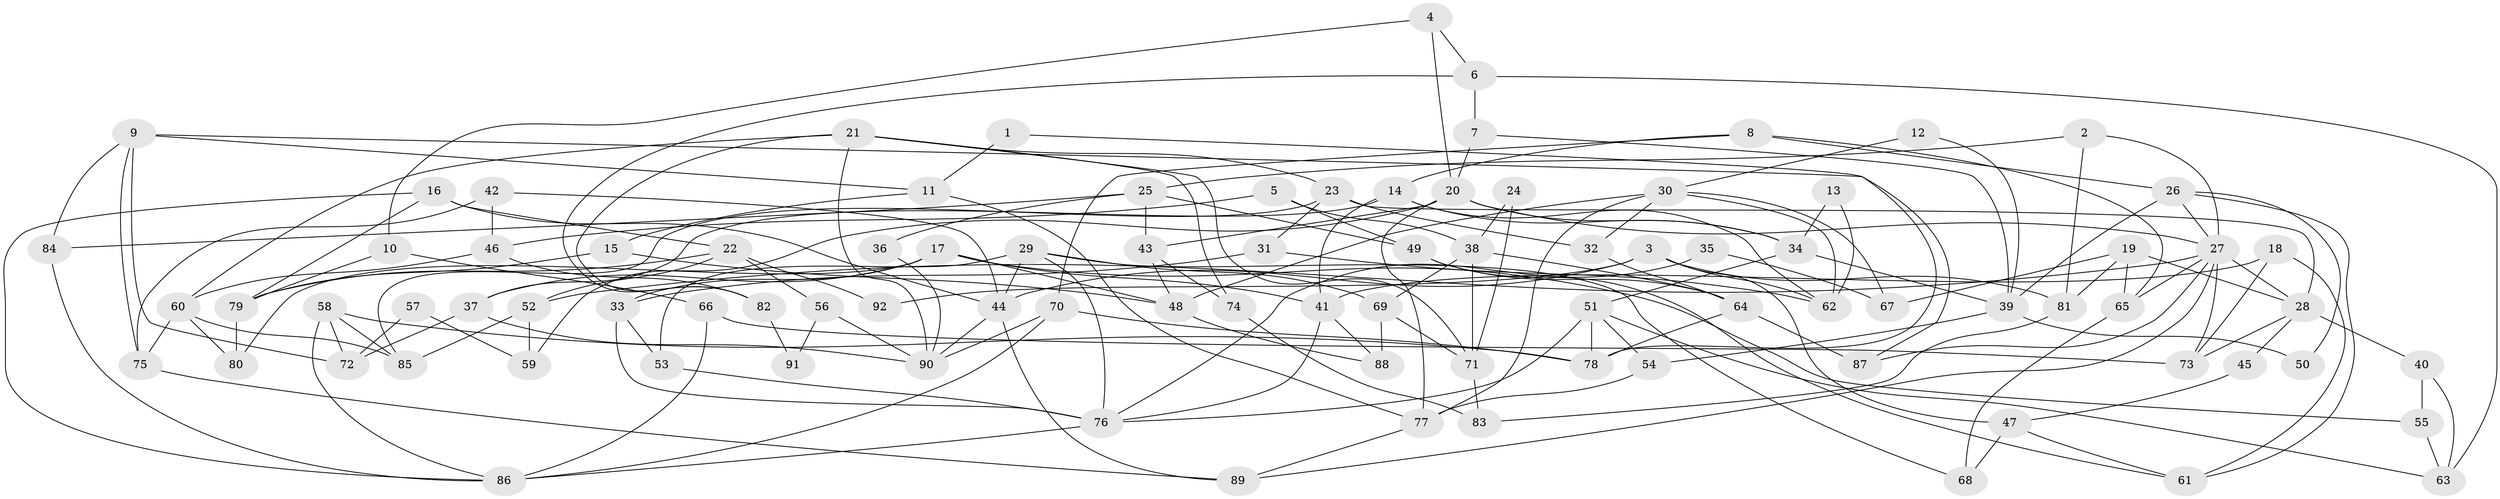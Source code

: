 // coarse degree distribution, {5: 0.171875, 4: 0.296875, 6: 0.109375, 1: 0.015625, 8: 0.03125, 3: 0.234375, 2: 0.078125, 9: 0.015625, 7: 0.03125, 10: 0.015625}
// Generated by graph-tools (version 1.1) at 2025/54/03/04/25 21:54:49]
// undirected, 92 vertices, 184 edges
graph export_dot {
graph [start="1"]
  node [color=gray90,style=filled];
  1;
  2;
  3;
  4;
  5;
  6;
  7;
  8;
  9;
  10;
  11;
  12;
  13;
  14;
  15;
  16;
  17;
  18;
  19;
  20;
  21;
  22;
  23;
  24;
  25;
  26;
  27;
  28;
  29;
  30;
  31;
  32;
  33;
  34;
  35;
  36;
  37;
  38;
  39;
  40;
  41;
  42;
  43;
  44;
  45;
  46;
  47;
  48;
  49;
  50;
  51;
  52;
  53;
  54;
  55;
  56;
  57;
  58;
  59;
  60;
  61;
  62;
  63;
  64;
  65;
  66;
  67;
  68;
  69;
  70;
  71;
  72;
  73;
  74;
  75;
  76;
  77;
  78;
  79;
  80;
  81;
  82;
  83;
  84;
  85;
  86;
  87;
  88;
  89;
  90;
  91;
  92;
  1 -- 78;
  1 -- 11;
  2 -- 27;
  2 -- 81;
  2 -- 25;
  3 -- 44;
  3 -- 81;
  3 -- 47;
  3 -- 62;
  3 -- 92;
  4 -- 20;
  4 -- 6;
  4 -- 10;
  5 -- 46;
  5 -- 38;
  5 -- 49;
  6 -- 63;
  6 -- 7;
  6 -- 82;
  7 -- 39;
  7 -- 20;
  8 -- 26;
  8 -- 70;
  8 -- 14;
  8 -- 65;
  9 -- 84;
  9 -- 75;
  9 -- 11;
  9 -- 72;
  9 -- 87;
  10 -- 79;
  10 -- 66;
  11 -- 15;
  11 -- 77;
  12 -- 39;
  12 -- 30;
  13 -- 34;
  13 -- 62;
  14 -- 41;
  14 -- 34;
  14 -- 37;
  14 -- 62;
  15 -- 48;
  15 -- 79;
  16 -- 86;
  16 -- 44;
  16 -- 22;
  16 -- 79;
  17 -- 41;
  17 -- 48;
  17 -- 33;
  17 -- 37;
  17 -- 55;
  17 -- 80;
  18 -- 61;
  18 -- 73;
  18 -- 41;
  19 -- 65;
  19 -- 28;
  19 -- 67;
  19 -- 81;
  20 -- 27;
  20 -- 43;
  20 -- 34;
  20 -- 59;
  20 -- 77;
  21 -- 23;
  21 -- 90;
  21 -- 60;
  21 -- 71;
  21 -- 74;
  21 -- 82;
  22 -- 79;
  22 -- 52;
  22 -- 56;
  22 -- 92;
  23 -- 31;
  23 -- 32;
  23 -- 28;
  23 -- 85;
  24 -- 38;
  24 -- 71;
  25 -- 49;
  25 -- 36;
  25 -- 43;
  25 -- 84;
  26 -- 27;
  26 -- 39;
  26 -- 50;
  26 -- 61;
  27 -- 89;
  27 -- 28;
  27 -- 52;
  27 -- 65;
  27 -- 73;
  27 -- 87;
  28 -- 73;
  28 -- 40;
  28 -- 45;
  29 -- 76;
  29 -- 68;
  29 -- 44;
  29 -- 53;
  29 -- 69;
  30 -- 62;
  30 -- 77;
  30 -- 32;
  30 -- 48;
  30 -- 67;
  31 -- 33;
  31 -- 62;
  32 -- 64;
  33 -- 76;
  33 -- 53;
  34 -- 39;
  34 -- 51;
  35 -- 76;
  35 -- 67;
  36 -- 90;
  37 -- 72;
  37 -- 90;
  38 -- 69;
  38 -- 64;
  38 -- 71;
  39 -- 54;
  39 -- 50;
  40 -- 63;
  40 -- 55;
  41 -- 76;
  41 -- 88;
  42 -- 46;
  42 -- 75;
  42 -- 44;
  43 -- 48;
  43 -- 74;
  44 -- 89;
  44 -- 90;
  45 -- 47;
  46 -- 60;
  46 -- 82;
  47 -- 61;
  47 -- 68;
  48 -- 88;
  49 -- 64;
  49 -- 61;
  51 -- 78;
  51 -- 54;
  51 -- 63;
  51 -- 76;
  52 -- 59;
  52 -- 85;
  53 -- 76;
  54 -- 77;
  55 -- 63;
  56 -- 90;
  56 -- 91;
  57 -- 72;
  57 -- 59;
  58 -- 72;
  58 -- 85;
  58 -- 78;
  58 -- 86;
  60 -- 85;
  60 -- 75;
  60 -- 80;
  64 -- 78;
  64 -- 87;
  65 -- 68;
  66 -- 86;
  66 -- 73;
  69 -- 71;
  69 -- 88;
  70 -- 86;
  70 -- 90;
  70 -- 78;
  71 -- 83;
  74 -- 83;
  75 -- 89;
  76 -- 86;
  77 -- 89;
  79 -- 80;
  81 -- 83;
  82 -- 91;
  84 -- 86;
}
